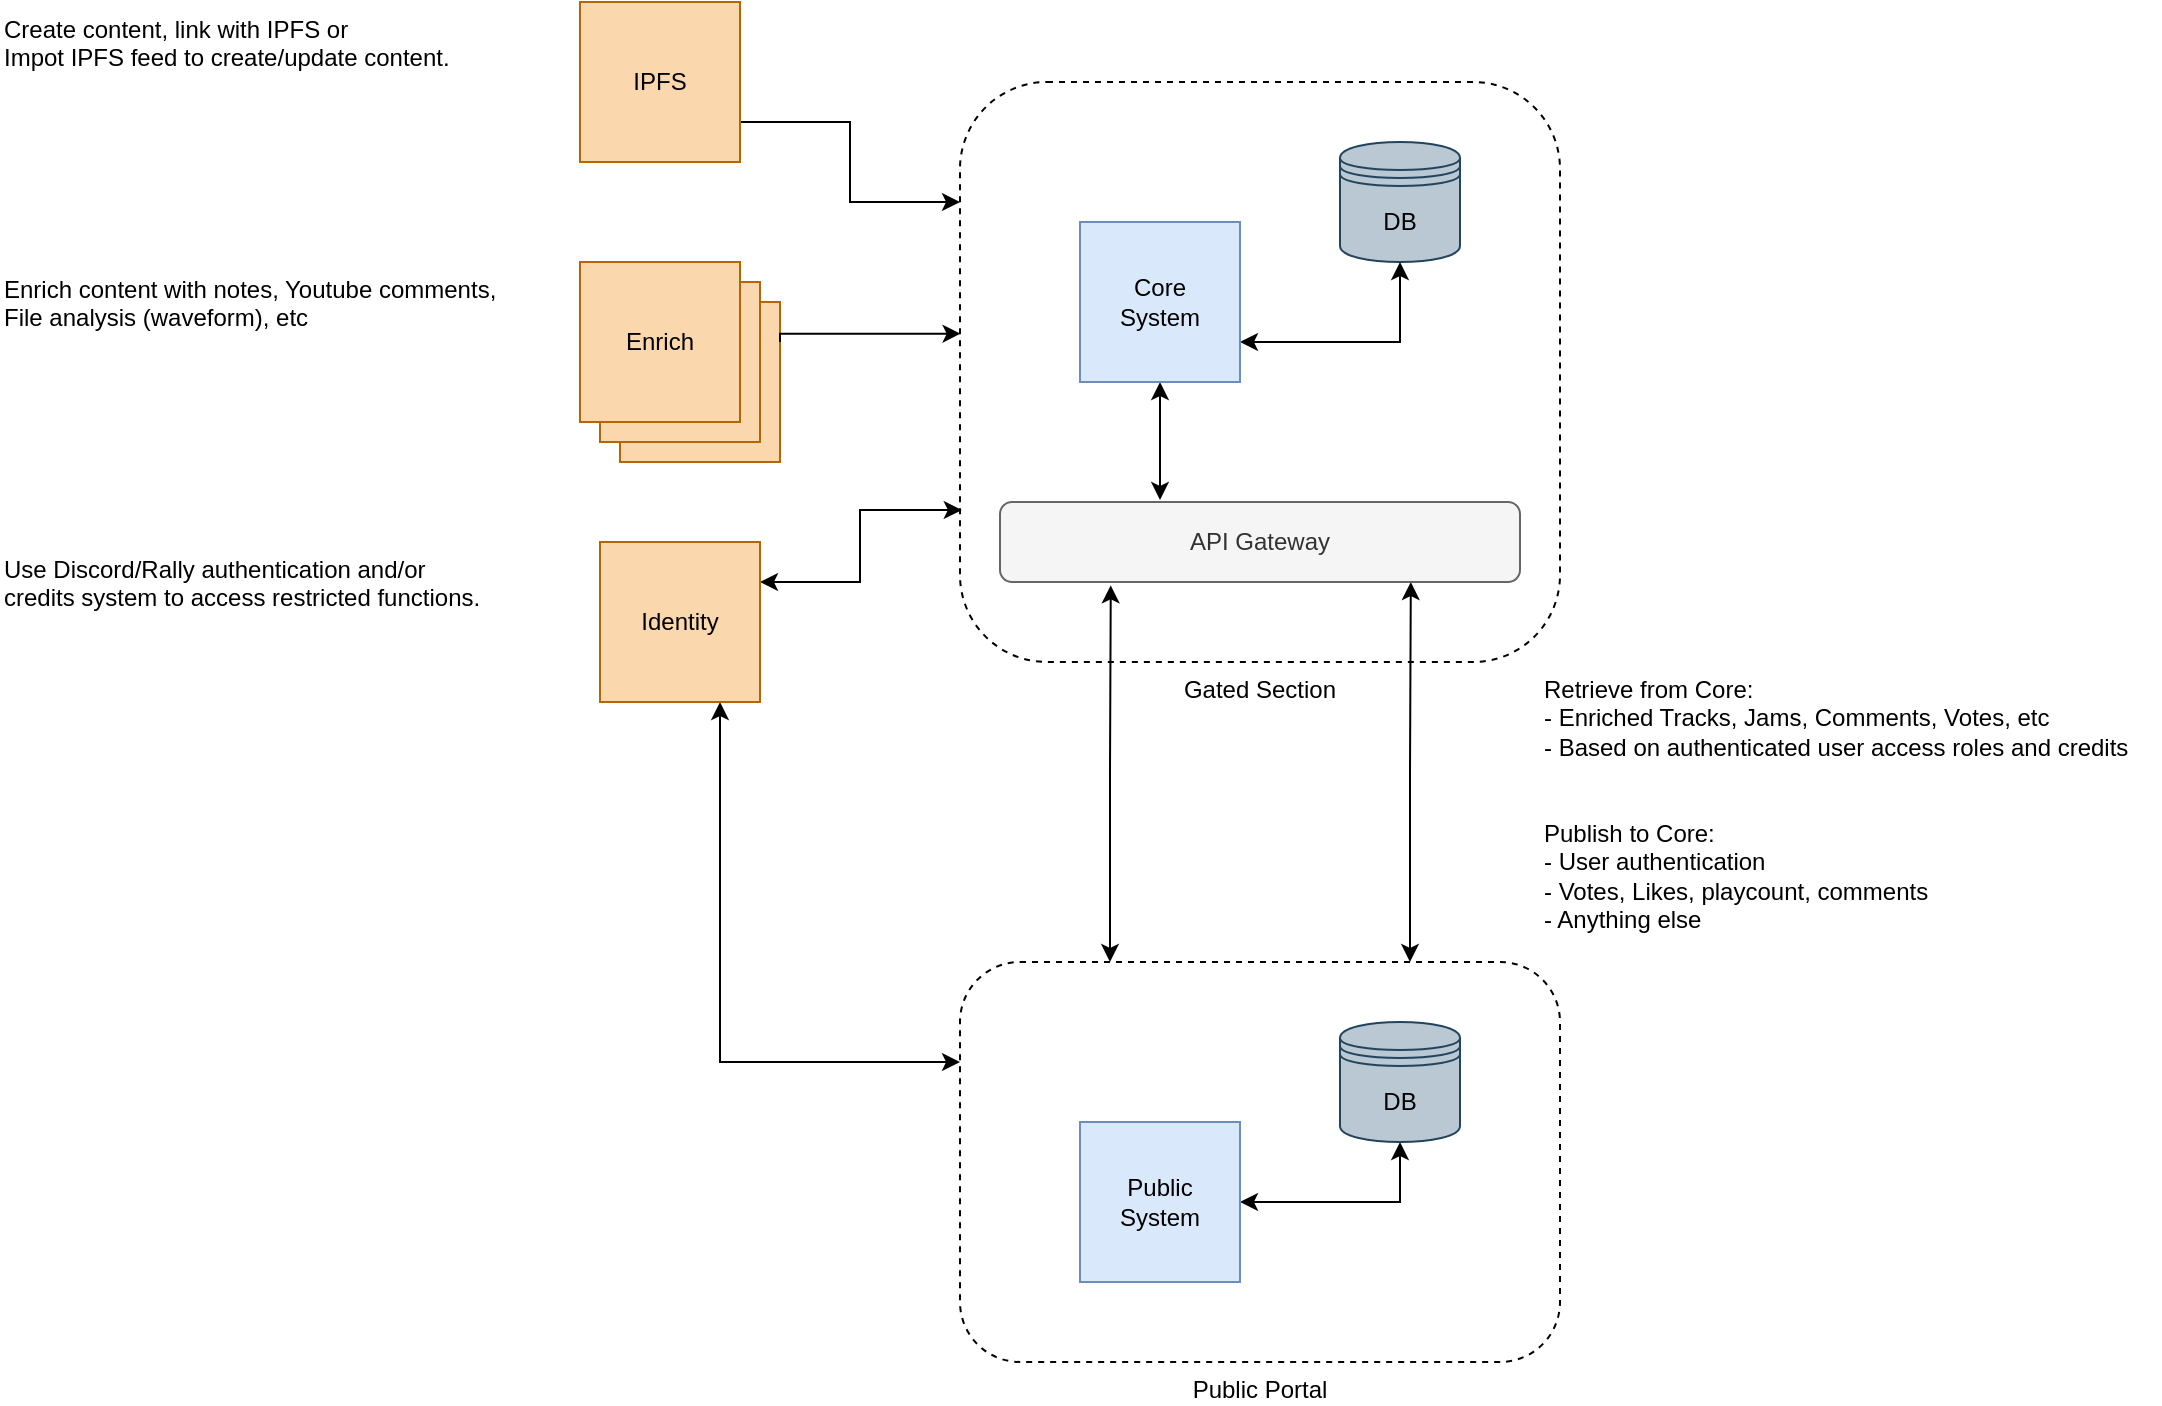<mxfile version="14.8.4" type="github">
  <diagram id="a_YYxK9fdflRY_-ddaOz" name="High Level Design">
    <mxGraphModel dx="2818" dy="950" grid="1" gridSize="10" guides="1" tooltips="1" connect="1" arrows="1" fold="1" page="1" pageScale="1" pageWidth="1100" pageHeight="850" math="0" shadow="0">
      <root>
        <mxCell id="0" />
        <mxCell id="1" parent="0" />
        <mxCell id="vv3iJfxD23GdGmTis0U2-1" value="Gated Section" style="rounded=1;whiteSpace=wrap;html=1;labelPosition=center;verticalLabelPosition=bottom;align=center;verticalAlign=top;dashed=1;" vertex="1" parent="1">
          <mxGeometry x="-610" y="90" width="300" height="290" as="geometry" />
        </mxCell>
        <mxCell id="Ae8hP9FZ1u3Iv6WvzAce-13" style="edgeStyle=orthogonalEdgeStyle;rounded=0;orthogonalLoop=1;jettySize=auto;html=1;exitX=0.25;exitY=0;exitDx=0;exitDy=0;entryX=0.213;entryY=1.042;entryDx=0;entryDy=0;entryPerimeter=0;startArrow=classic;startFill=1;" edge="1" parent="1" source="vv3iJfxD23GdGmTis0U2-2" target="vv3iJfxD23GdGmTis0U2-5">
          <mxGeometry relative="1" as="geometry" />
        </mxCell>
        <mxCell id="Ae8hP9FZ1u3Iv6WvzAce-14" style="edgeStyle=orthogonalEdgeStyle;rounded=0;orthogonalLoop=1;jettySize=auto;html=1;exitX=0.75;exitY=0;exitDx=0;exitDy=0;entryX=0.79;entryY=1;entryDx=0;entryDy=0;entryPerimeter=0;startArrow=classic;startFill=1;" edge="1" parent="1" source="vv3iJfxD23GdGmTis0U2-2" target="vv3iJfxD23GdGmTis0U2-5">
          <mxGeometry relative="1" as="geometry" />
        </mxCell>
        <mxCell id="vv3iJfxD23GdGmTis0U2-2" value="Public Portal" style="rounded=1;whiteSpace=wrap;html=1;labelPosition=center;verticalLabelPosition=bottom;align=center;verticalAlign=top;dashed=1;" vertex="1" parent="1">
          <mxGeometry x="-610" y="530" width="300" height="200" as="geometry" />
        </mxCell>
        <mxCell id="vv3iJfxD23GdGmTis0U2-3" value="DB" style="shape=datastore;whiteSpace=wrap;html=1;fillColor=#bac8d3;strokeColor=#23445d;" vertex="1" parent="1">
          <mxGeometry x="-420" y="120" width="60" height="60" as="geometry" />
        </mxCell>
        <mxCell id="vv3iJfxD23GdGmTis0U2-8" style="edgeStyle=orthogonalEdgeStyle;rounded=0;orthogonalLoop=1;jettySize=auto;html=1;exitX=1;exitY=0.75;exitDx=0;exitDy=0;entryX=0.5;entryY=1;entryDx=0;entryDy=0;startArrow=classic;startFill=1;" edge="1" parent="1" source="vv3iJfxD23GdGmTis0U2-4" target="vv3iJfxD23GdGmTis0U2-3">
          <mxGeometry relative="1" as="geometry" />
        </mxCell>
        <mxCell id="vv3iJfxD23GdGmTis0U2-9" style="edgeStyle=orthogonalEdgeStyle;rounded=0;orthogonalLoop=1;jettySize=auto;html=1;exitX=0.5;exitY=1;exitDx=0;exitDy=0;startArrow=classic;startFill=1;" edge="1" parent="1" source="vv3iJfxD23GdGmTis0U2-4">
          <mxGeometry relative="1" as="geometry">
            <mxPoint x="-510" y="299" as="targetPoint" />
          </mxGeometry>
        </mxCell>
        <mxCell id="vv3iJfxD23GdGmTis0U2-4" value="&lt;div&gt;Core&lt;/div&gt;&lt;div&gt;System&lt;/div&gt;" style="whiteSpace=wrap;html=1;aspect=fixed;fillColor=#dae8fc;strokeColor=#6c8ebf;" vertex="1" parent="1">
          <mxGeometry x="-550" y="160" width="80" height="80" as="geometry" />
        </mxCell>
        <mxCell id="vv3iJfxD23GdGmTis0U2-5" value="API Gateway" style="rounded=1;whiteSpace=wrap;html=1;fillColor=#f5f5f5;strokeColor=#666666;fontColor=#333333;" vertex="1" parent="1">
          <mxGeometry x="-590" y="300" width="260" height="40" as="geometry" />
        </mxCell>
        <mxCell id="Ae8hP9FZ1u3Iv6WvzAce-16" style="edgeStyle=orthogonalEdgeStyle;rounded=0;orthogonalLoop=1;jettySize=auto;html=1;exitX=1;exitY=0.75;exitDx=0;exitDy=0;entryX=0;entryY=0.207;entryDx=0;entryDy=0;entryPerimeter=0;startArrow=none;startFill=0;" edge="1" parent="1" source="vv3iJfxD23GdGmTis0U2-10" target="vv3iJfxD23GdGmTis0U2-1">
          <mxGeometry relative="1" as="geometry" />
        </mxCell>
        <mxCell id="vv3iJfxD23GdGmTis0U2-10" value="IPFS" style="whiteSpace=wrap;html=1;aspect=fixed;fillColor=#fad7ac;strokeColor=#b46504;" vertex="1" parent="1">
          <mxGeometry x="-800" y="50" width="80" height="80" as="geometry" />
        </mxCell>
        <mxCell id="vv3iJfxD23GdGmTis0U2-14" value="" style="group" vertex="1" connectable="0" parent="1">
          <mxGeometry x="-800" y="180" width="100" height="100" as="geometry" />
        </mxCell>
        <mxCell id="vv3iJfxD23GdGmTis0U2-13" value="" style="whiteSpace=wrap;html=1;aspect=fixed;fillColor=#fad7ac;strokeColor=#b46504;" vertex="1" parent="vv3iJfxD23GdGmTis0U2-14">
          <mxGeometry x="20" y="20" width="80" height="80" as="geometry" />
        </mxCell>
        <mxCell id="vv3iJfxD23GdGmTis0U2-12" value="" style="whiteSpace=wrap;html=1;aspect=fixed;fillColor=#fad7ac;strokeColor=#b46504;" vertex="1" parent="vv3iJfxD23GdGmTis0U2-14">
          <mxGeometry x="10" y="10" width="80" height="80" as="geometry" />
        </mxCell>
        <mxCell id="vv3iJfxD23GdGmTis0U2-11" value="Enrich" style="whiteSpace=wrap;html=1;aspect=fixed;fillColor=#fad7ac;strokeColor=#b46504;" vertex="1" parent="vv3iJfxD23GdGmTis0U2-14">
          <mxGeometry width="80" height="80" as="geometry" />
        </mxCell>
        <mxCell id="Ae8hP9FZ1u3Iv6WvzAce-3" style="edgeStyle=orthogonalEdgeStyle;rounded=0;orthogonalLoop=1;jettySize=auto;html=1;exitX=1;exitY=0.25;exitDx=0;exitDy=0;entryX=0.003;entryY=0.737;entryDx=0;entryDy=0;entryPerimeter=0;startArrow=classic;startFill=1;" edge="1" parent="1" source="vv3iJfxD23GdGmTis0U2-15" target="vv3iJfxD23GdGmTis0U2-1">
          <mxGeometry relative="1" as="geometry">
            <Array as="points">
              <mxPoint x="-660" y="340" />
              <mxPoint x="-660" y="304" />
              <mxPoint x="-609" y="304" />
            </Array>
          </mxGeometry>
        </mxCell>
        <mxCell id="Ae8hP9FZ1u3Iv6WvzAce-15" style="edgeStyle=orthogonalEdgeStyle;rounded=0;orthogonalLoop=1;jettySize=auto;html=1;exitX=0.75;exitY=1;exitDx=0;exitDy=0;entryX=0;entryY=0.25;entryDx=0;entryDy=0;startArrow=classic;startFill=1;" edge="1" parent="1" source="vv3iJfxD23GdGmTis0U2-15" target="vv3iJfxD23GdGmTis0U2-2">
          <mxGeometry relative="1" as="geometry" />
        </mxCell>
        <mxCell id="vv3iJfxD23GdGmTis0U2-15" value="Identity" style="whiteSpace=wrap;html=1;aspect=fixed;fillColor=#fad7ac;strokeColor=#b46504;" vertex="1" parent="1">
          <mxGeometry x="-790" y="320" width="80" height="80" as="geometry" />
        </mxCell>
        <mxCell id="Ae8hP9FZ1u3Iv6WvzAce-2" style="edgeStyle=orthogonalEdgeStyle;rounded=0;orthogonalLoop=1;jettySize=auto;html=1;exitX=1;exitY=0.25;exitDx=0;exitDy=0;entryX=0.001;entryY=0.434;entryDx=0;entryDy=0;entryPerimeter=0;startArrow=none;startFill=0;" edge="1" parent="1" source="vv3iJfxD23GdGmTis0U2-13" target="vv3iJfxD23GdGmTis0U2-1">
          <mxGeometry relative="1" as="geometry">
            <Array as="points">
              <mxPoint x="-700" y="216" />
            </Array>
          </mxGeometry>
        </mxCell>
        <mxCell id="Ae8hP9FZ1u3Iv6WvzAce-7" value="&lt;div align=&quot;left&quot;&gt;Create content, link with IPFS or&lt;/div&gt;&lt;div align=&quot;left&quot;&gt;Impot IPFS feed to create/update content.&lt;br&gt;&lt;/div&gt;" style="text;html=1;strokeColor=none;fillColor=none;align=left;verticalAlign=top;whiteSpace=wrap;rounded=0;" vertex="1" parent="1">
          <mxGeometry x="-1090" y="50" width="250" height="55" as="geometry" />
        </mxCell>
        <mxCell id="Ae8hP9FZ1u3Iv6WvzAce-8" value="&lt;div&gt;Enrich content with notes, Youtube comments, File analysis (waveform), etc&lt;/div&gt;&lt;div&gt;&lt;br&gt;&lt;/div&gt;" style="text;html=1;strokeColor=none;fillColor=none;align=left;verticalAlign=top;whiteSpace=wrap;rounded=0;" vertex="1" parent="1">
          <mxGeometry x="-1090" y="180" width="250" height="55" as="geometry" />
        </mxCell>
        <mxCell id="Ae8hP9FZ1u3Iv6WvzAce-9" value="&lt;div&gt;Retrieve from Core:&lt;/div&gt;&lt;div&gt;- Enriched Tracks, Jams, Comments, Votes, etc&lt;/div&gt;&lt;div&gt;- Based on authenticated user access roles and credits&lt;br&gt;&lt;/div&gt;&lt;div&gt;&lt;br&gt;&lt;/div&gt;&lt;div&gt;&lt;br&gt;&lt;/div&gt;&lt;div&gt;Publish to Core:&lt;/div&gt;&lt;div&gt;- User authentication&lt;br&gt;- Votes, Likes, playcount, comments&lt;/div&gt;&lt;div&gt;- Anything else&lt;br&gt;&lt;/div&gt;" style="text;html=1;strokeColor=none;fillColor=none;align=left;verticalAlign=top;whiteSpace=wrap;rounded=0;" vertex="1" parent="1">
          <mxGeometry x="-320" y="380" width="310" height="162" as="geometry" />
        </mxCell>
        <mxCell id="Ae8hP9FZ1u3Iv6WvzAce-12" style="edgeStyle=orthogonalEdgeStyle;rounded=0;orthogonalLoop=1;jettySize=auto;html=1;entryX=0.5;entryY=1;entryDx=0;entryDy=0;startArrow=classic;startFill=1;" edge="1" parent="1" source="Ae8hP9FZ1u3Iv6WvzAce-10" target="Ae8hP9FZ1u3Iv6WvzAce-11">
          <mxGeometry relative="1" as="geometry" />
        </mxCell>
        <mxCell id="Ae8hP9FZ1u3Iv6WvzAce-10" value="&lt;div&gt;Public&lt;/div&gt;&lt;div&gt;System&lt;br&gt;&lt;/div&gt;" style="whiteSpace=wrap;html=1;aspect=fixed;fillColor=#dae8fc;strokeColor=#6c8ebf;" vertex="1" parent="1">
          <mxGeometry x="-550" y="610" width="80" height="80" as="geometry" />
        </mxCell>
        <mxCell id="Ae8hP9FZ1u3Iv6WvzAce-11" value="DB" style="shape=datastore;whiteSpace=wrap;html=1;fillColor=#bac8d3;strokeColor=#23445d;" vertex="1" parent="1">
          <mxGeometry x="-420" y="560" width="60" height="60" as="geometry" />
        </mxCell>
        <mxCell id="Ae8hP9FZ1u3Iv6WvzAce-19" value="Use Discord/Rally authentication and/or credits system to access restricted functions." style="text;html=1;strokeColor=none;fillColor=none;align=left;verticalAlign=top;whiteSpace=wrap;rounded=0;" vertex="1" parent="1">
          <mxGeometry x="-1090" y="320" width="250" height="55" as="geometry" />
        </mxCell>
      </root>
    </mxGraphModel>
  </diagram>
</mxfile>
